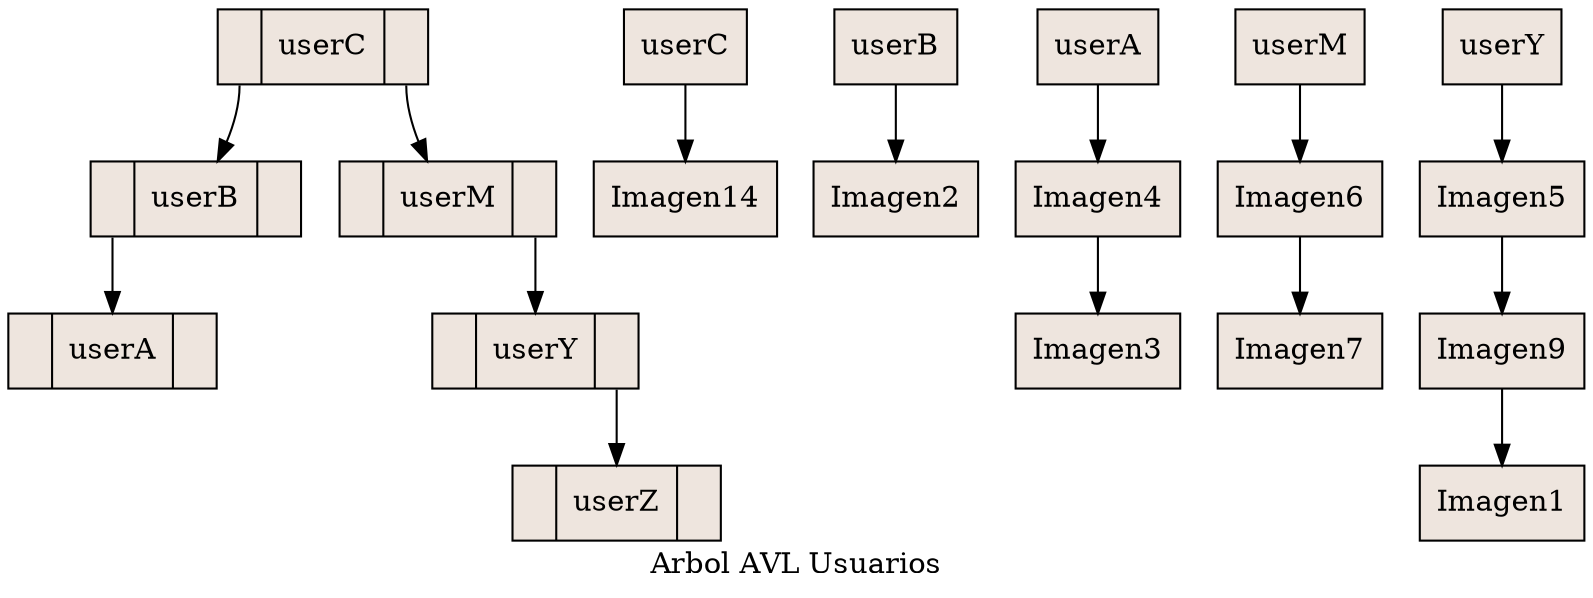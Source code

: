 digraph grafica{
rankdir=TB;
 label="Arbol AVL Usuarios"; 
 node [shape = record, style=filled, fillcolor=seashell2];
nodouserC [ label = "<C0>|userC|<C1>"];
nodouserB [ label = "<C0>|userB|<C1>"];
nodouserA [ label = "<C0>|userA|<C1>"];
nodouserM [ label = "<C0>|userM|<C1>"];
nodouserY [ label = "<C0>|userY|<C1>"];
nodouserZ [ label = "<C0>|userZ|<C1>"];
nodouserC:C0->nodouserB
nodouserC:C1->nodouserM
nodouserB:C0->nodouserA
nodouserM:C1->nodouserY
nodouserY:C1->nodouserZ

userC->Imagen14
userB->Imagen2
userA->Imagen4
Imagen4->Imagen3
userM->Imagen6
Imagen6->Imagen7
userY->Imagen5
Imagen5->Imagen9
Imagen9->Imagen1
}